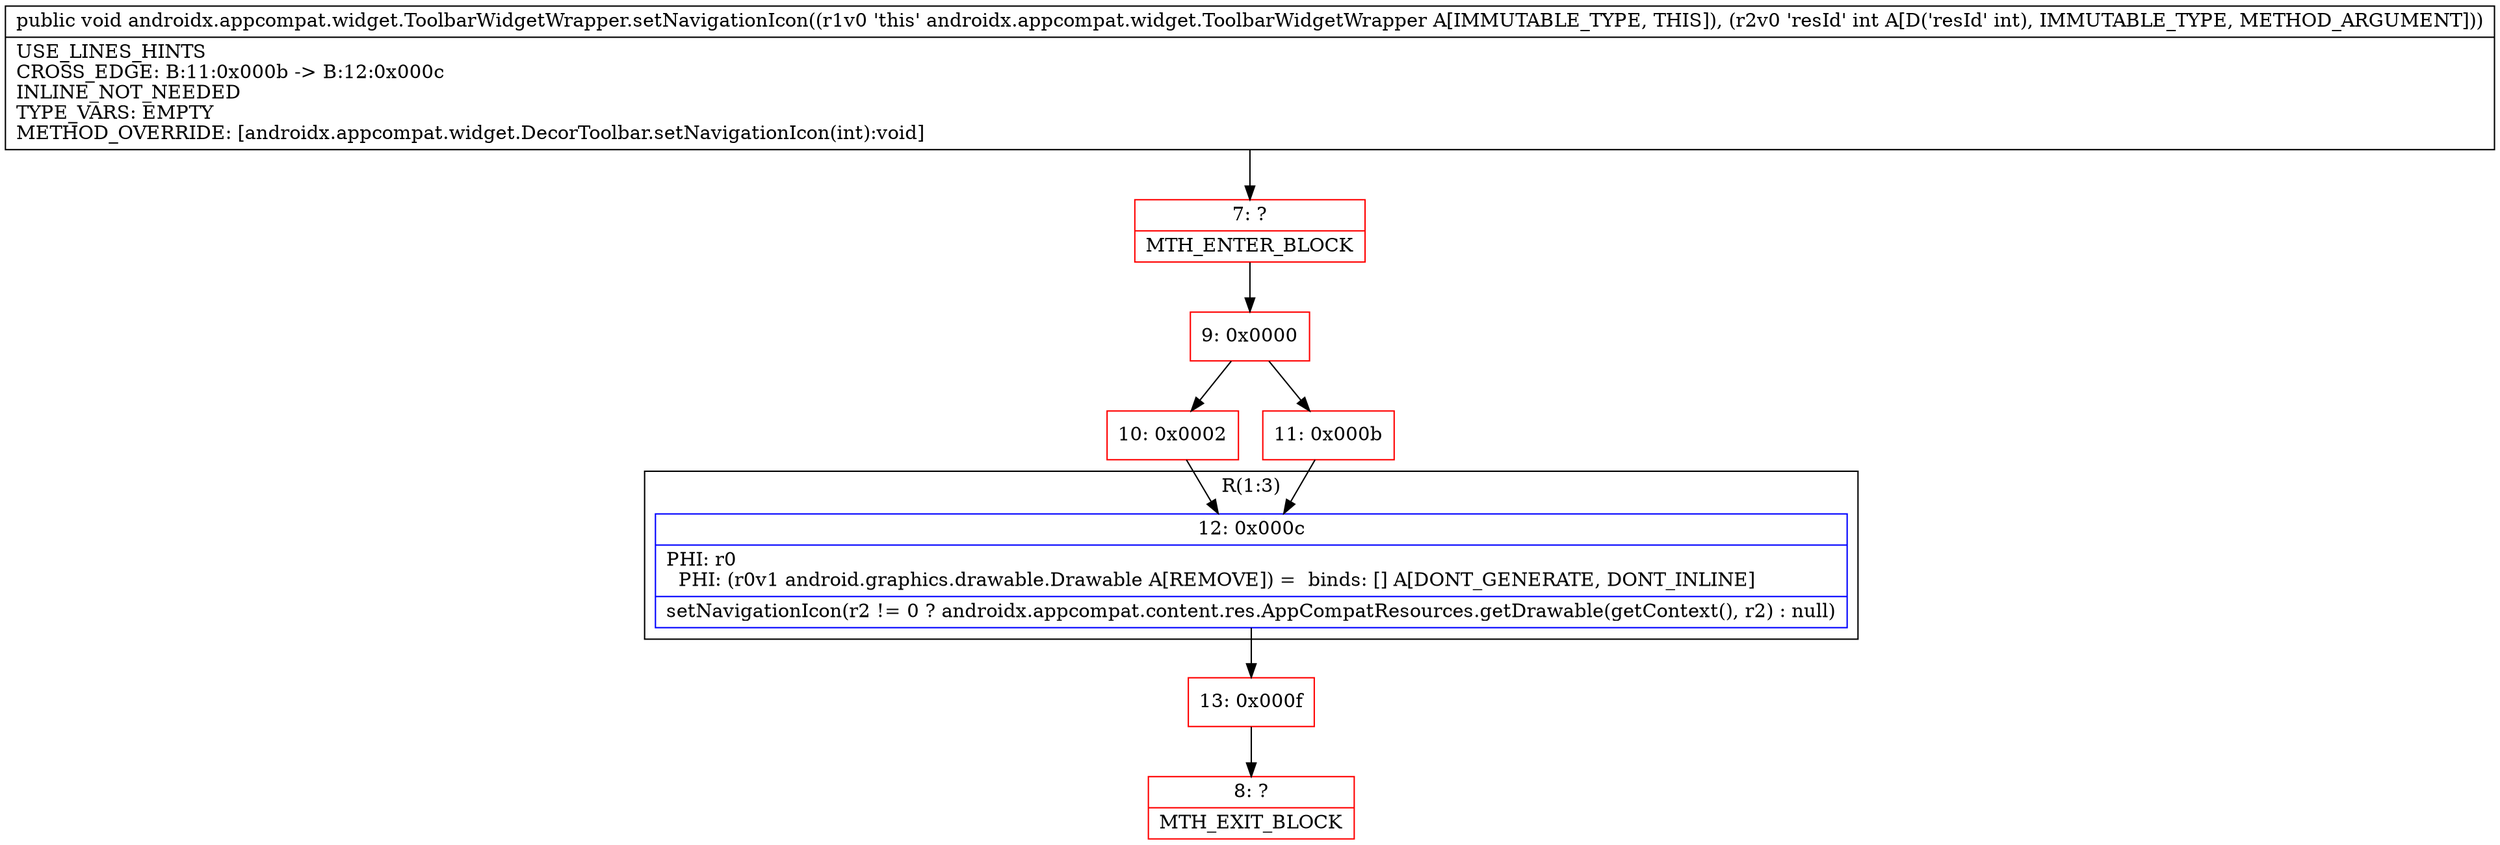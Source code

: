 digraph "CFG forandroidx.appcompat.widget.ToolbarWidgetWrapper.setNavigationIcon(I)V" {
subgraph cluster_Region_290861005 {
label = "R(1:3)";
node [shape=record,color=blue];
Node_12 [shape=record,label="{12\:\ 0x000c|PHI: r0 \l  PHI: (r0v1 android.graphics.drawable.Drawable A[REMOVE]) =  binds: [] A[DONT_GENERATE, DONT_INLINE]\l|setNavigationIcon(r2 != 0 ? androidx.appcompat.content.res.AppCompatResources.getDrawable(getContext(), r2) : null)\l}"];
}
Node_7 [shape=record,color=red,label="{7\:\ ?|MTH_ENTER_BLOCK\l}"];
Node_9 [shape=record,color=red,label="{9\:\ 0x0000}"];
Node_10 [shape=record,color=red,label="{10\:\ 0x0002}"];
Node_13 [shape=record,color=red,label="{13\:\ 0x000f}"];
Node_8 [shape=record,color=red,label="{8\:\ ?|MTH_EXIT_BLOCK\l}"];
Node_11 [shape=record,color=red,label="{11\:\ 0x000b}"];
MethodNode[shape=record,label="{public void androidx.appcompat.widget.ToolbarWidgetWrapper.setNavigationIcon((r1v0 'this' androidx.appcompat.widget.ToolbarWidgetWrapper A[IMMUTABLE_TYPE, THIS]), (r2v0 'resId' int A[D('resId' int), IMMUTABLE_TYPE, METHOD_ARGUMENT]))  | USE_LINES_HINTS\lCROSS_EDGE: B:11:0x000b \-\> B:12:0x000c\lINLINE_NOT_NEEDED\lTYPE_VARS: EMPTY\lMETHOD_OVERRIDE: [androidx.appcompat.widget.DecorToolbar.setNavigationIcon(int):void]\l}"];
MethodNode -> Node_7;Node_12 -> Node_13;
Node_7 -> Node_9;
Node_9 -> Node_10;
Node_9 -> Node_11;
Node_10 -> Node_12;
Node_13 -> Node_8;
Node_11 -> Node_12;
}

